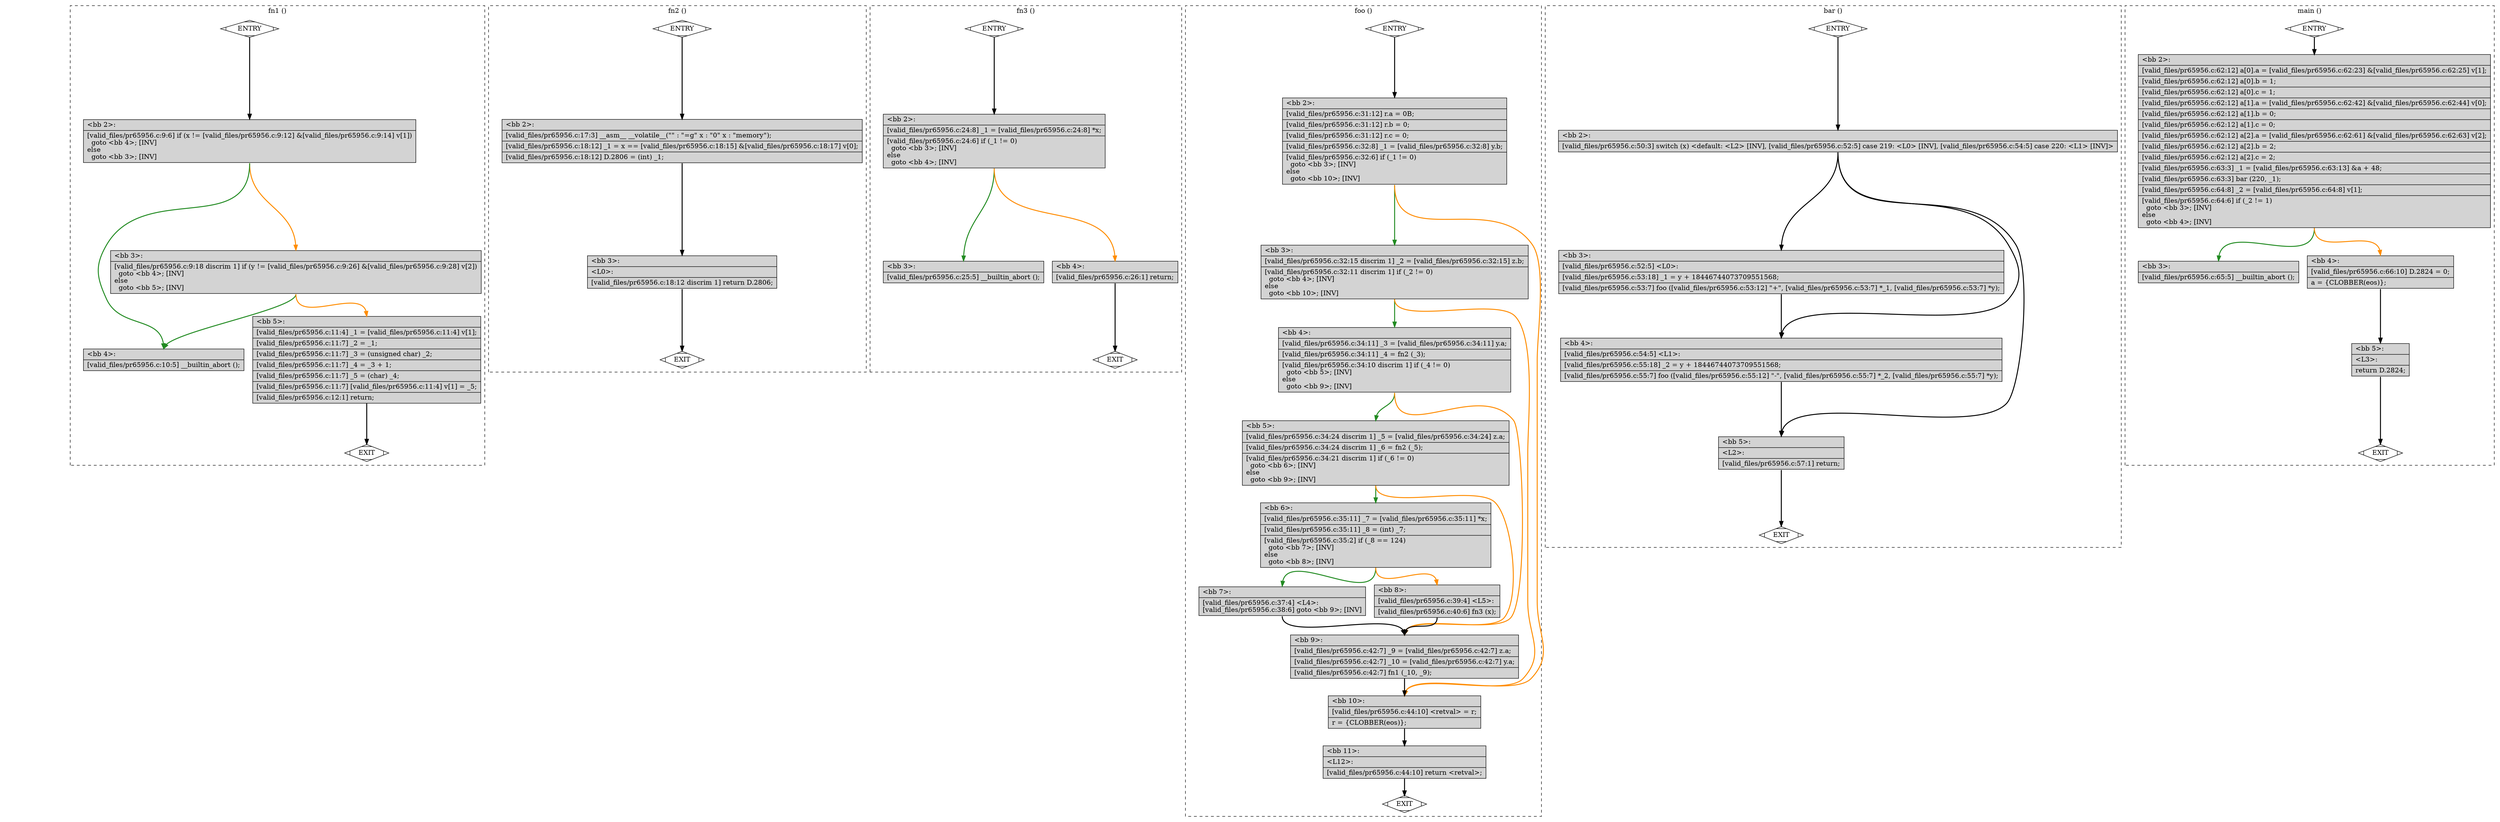 digraph "a-pr65956.c.015t.cfg" {
overlap=false;
subgraph "cluster_fn1" {
	style="dashed";
	color="black";
	label="fn1 ()";
	fn_0_basic_block_0 [shape=Mdiamond,style=filled,fillcolor=white,label="ENTRY"];

	fn_0_basic_block_1 [shape=Mdiamond,style=filled,fillcolor=white,label="EXIT"];

	fn_0_basic_block_2 [shape=record,style=filled,fillcolor=lightgrey,label="{\<bb\ 2\>:\l\
|[valid_files/pr65956.c:9:6]\ if\ (x\ !=\ [valid_files/pr65956.c:9:12]\ &[valid_files/pr65956.c:9:14]\ v[1])\l\
\ \ goto\ \<bb\ 4\>;\ [INV]\l\
else\l\
\ \ goto\ \<bb\ 3\>;\ [INV]\l\
}"];

	fn_0_basic_block_3 [shape=record,style=filled,fillcolor=lightgrey,label="{\<bb\ 3\>:\l\
|[valid_files/pr65956.c:9:18\ discrim\ 1]\ if\ (y\ !=\ [valid_files/pr65956.c:9:26]\ &[valid_files/pr65956.c:9:28]\ v[2])\l\
\ \ goto\ \<bb\ 4\>;\ [INV]\l\
else\l\
\ \ goto\ \<bb\ 5\>;\ [INV]\l\
}"];

	fn_0_basic_block_4 [shape=record,style=filled,fillcolor=lightgrey,label="{\<bb\ 4\>:\l\
|[valid_files/pr65956.c:10:5]\ __builtin_abort\ ();\l\
}"];

	fn_0_basic_block_5 [shape=record,style=filled,fillcolor=lightgrey,label="{\<bb\ 5\>:\l\
|[valid_files/pr65956.c:11:4]\ _1\ =\ [valid_files/pr65956.c:11:4]\ v[1];\l\
|[valid_files/pr65956.c:11:7]\ _2\ =\ _1;\l\
|[valid_files/pr65956.c:11:7]\ _3\ =\ (unsigned\ char)\ _2;\l\
|[valid_files/pr65956.c:11:7]\ _4\ =\ _3\ +\ 1;\l\
|[valid_files/pr65956.c:11:7]\ _5\ =\ (char)\ _4;\l\
|[valid_files/pr65956.c:11:7]\ [valid_files/pr65956.c:11:4]\ v[1]\ =\ _5;\l\
|[valid_files/pr65956.c:12:1]\ return;\l\
}"];

	fn_0_basic_block_0:s -> fn_0_basic_block_2:n [style="solid,bold",color=black,weight=100,constraint=true];
	fn_0_basic_block_2:s -> fn_0_basic_block_4:n [style="solid,bold",color=forestgreen,weight=10,constraint=true];
	fn_0_basic_block_2:s -> fn_0_basic_block_3:n [style="solid,bold",color=darkorange,weight=10,constraint=true];
	fn_0_basic_block_3:s -> fn_0_basic_block_4:n [style="solid,bold",color=forestgreen,weight=10,constraint=true];
	fn_0_basic_block_3:s -> fn_0_basic_block_5:n [style="solid,bold",color=darkorange,weight=10,constraint=true];
	fn_0_basic_block_5:s -> fn_0_basic_block_1:n [style="solid,bold",color=black,weight=10,constraint=true];
	fn_0_basic_block_0:s -> fn_0_basic_block_1:n [style="invis",constraint=true];
}
subgraph "cluster_fn2" {
	style="dashed";
	color="black";
	label="fn2 ()";
	fn_1_basic_block_0 [shape=Mdiamond,style=filled,fillcolor=white,label="ENTRY"];

	fn_1_basic_block_1 [shape=Mdiamond,style=filled,fillcolor=white,label="EXIT"];

	fn_1_basic_block_2 [shape=record,style=filled,fillcolor=lightgrey,label="{\<bb\ 2\>:\l\
|[valid_files/pr65956.c:17:3]\ __asm__\ __volatile__(\"\"\ :\ \"=g\"\ x\ :\ \"0\"\ x\ :\ \"memory\");\l\
|[valid_files/pr65956.c:18:12]\ _1\ =\ x\ ==\ [valid_files/pr65956.c:18:15]\ &[valid_files/pr65956.c:18:17]\ v[0];\l\
|[valid_files/pr65956.c:18:12]\ D.2806\ =\ (int)\ _1;\l\
}"];

	fn_1_basic_block_3 [shape=record,style=filled,fillcolor=lightgrey,label="{\<bb\ 3\>:\l\
|\<L0\>:\l\
|[valid_files/pr65956.c:18:12\ discrim\ 1]\ return\ D.2806;\l\
}"];

	fn_1_basic_block_0:s -> fn_1_basic_block_2:n [style="solid,bold",color=black,weight=100,constraint=true];
	fn_1_basic_block_2:s -> fn_1_basic_block_3:n [style="solid,bold",color=black,weight=100,constraint=true];
	fn_1_basic_block_3:s -> fn_1_basic_block_1:n [style="solid,bold",color=black,weight=10,constraint=true];
	fn_1_basic_block_0:s -> fn_1_basic_block_1:n [style="invis",constraint=true];
}
subgraph "cluster_fn3" {
	style="dashed";
	color="black";
	label="fn3 ()";
	fn_2_basic_block_0 [shape=Mdiamond,style=filled,fillcolor=white,label="ENTRY"];

	fn_2_basic_block_1 [shape=Mdiamond,style=filled,fillcolor=white,label="EXIT"];

	fn_2_basic_block_2 [shape=record,style=filled,fillcolor=lightgrey,label="{\<bb\ 2\>:\l\
|[valid_files/pr65956.c:24:8]\ _1\ =\ [valid_files/pr65956.c:24:8]\ *x;\l\
|[valid_files/pr65956.c:24:6]\ if\ (_1\ !=\ 0)\l\
\ \ goto\ \<bb\ 3\>;\ [INV]\l\
else\l\
\ \ goto\ \<bb\ 4\>;\ [INV]\l\
}"];

	fn_2_basic_block_3 [shape=record,style=filled,fillcolor=lightgrey,label="{\<bb\ 3\>:\l\
|[valid_files/pr65956.c:25:5]\ __builtin_abort\ ();\l\
}"];

	fn_2_basic_block_4 [shape=record,style=filled,fillcolor=lightgrey,label="{\<bb\ 4\>:\l\
|[valid_files/pr65956.c:26:1]\ return;\l\
}"];

	fn_2_basic_block_0:s -> fn_2_basic_block_2:n [style="solid,bold",color=black,weight=100,constraint=true];
	fn_2_basic_block_2:s -> fn_2_basic_block_3:n [style="solid,bold",color=forestgreen,weight=10,constraint=true];
	fn_2_basic_block_2:s -> fn_2_basic_block_4:n [style="solid,bold",color=darkorange,weight=10,constraint=true];
	fn_2_basic_block_4:s -> fn_2_basic_block_1:n [style="solid,bold",color=black,weight=10,constraint=true];
	fn_2_basic_block_0:s -> fn_2_basic_block_1:n [style="invis",constraint=true];
}
subgraph "cluster_foo" {
	style="dashed";
	color="black";
	label="foo ()";
	fn_3_basic_block_0 [shape=Mdiamond,style=filled,fillcolor=white,label="ENTRY"];

	fn_3_basic_block_1 [shape=Mdiamond,style=filled,fillcolor=white,label="EXIT"];

	fn_3_basic_block_2 [shape=record,style=filled,fillcolor=lightgrey,label="{\<bb\ 2\>:\l\
|[valid_files/pr65956.c:31:12]\ r.a\ =\ 0B;\l\
|[valid_files/pr65956.c:31:12]\ r.b\ =\ 0;\l\
|[valid_files/pr65956.c:31:12]\ r.c\ =\ 0;\l\
|[valid_files/pr65956.c:32:8]\ _1\ =\ [valid_files/pr65956.c:32:8]\ y.b;\l\
|[valid_files/pr65956.c:32:6]\ if\ (_1\ !=\ 0)\l\
\ \ goto\ \<bb\ 3\>;\ [INV]\l\
else\l\
\ \ goto\ \<bb\ 10\>;\ [INV]\l\
}"];

	fn_3_basic_block_3 [shape=record,style=filled,fillcolor=lightgrey,label="{\<bb\ 3\>:\l\
|[valid_files/pr65956.c:32:15\ discrim\ 1]\ _2\ =\ [valid_files/pr65956.c:32:15]\ z.b;\l\
|[valid_files/pr65956.c:32:11\ discrim\ 1]\ if\ (_2\ !=\ 0)\l\
\ \ goto\ \<bb\ 4\>;\ [INV]\l\
else\l\
\ \ goto\ \<bb\ 10\>;\ [INV]\l\
}"];

	fn_3_basic_block_4 [shape=record,style=filled,fillcolor=lightgrey,label="{\<bb\ 4\>:\l\
|[valid_files/pr65956.c:34:11]\ _3\ =\ [valid_files/pr65956.c:34:11]\ y.a;\l\
|[valid_files/pr65956.c:34:11]\ _4\ =\ fn2\ (_3);\l\
|[valid_files/pr65956.c:34:10\ discrim\ 1]\ if\ (_4\ !=\ 0)\l\
\ \ goto\ \<bb\ 5\>;\ [INV]\l\
else\l\
\ \ goto\ \<bb\ 9\>;\ [INV]\l\
}"];

	fn_3_basic_block_5 [shape=record,style=filled,fillcolor=lightgrey,label="{\<bb\ 5\>:\l\
|[valid_files/pr65956.c:34:24\ discrim\ 1]\ _5\ =\ [valid_files/pr65956.c:34:24]\ z.a;\l\
|[valid_files/pr65956.c:34:24\ discrim\ 1]\ _6\ =\ fn2\ (_5);\l\
|[valid_files/pr65956.c:34:21\ discrim\ 1]\ if\ (_6\ !=\ 0)\l\
\ \ goto\ \<bb\ 6\>;\ [INV]\l\
else\l\
\ \ goto\ \<bb\ 9\>;\ [INV]\l\
}"];

	fn_3_basic_block_6 [shape=record,style=filled,fillcolor=lightgrey,label="{\<bb\ 6\>:\l\
|[valid_files/pr65956.c:35:11]\ _7\ =\ [valid_files/pr65956.c:35:11]\ *x;\l\
|[valid_files/pr65956.c:35:11]\ _8\ =\ (int)\ _7;\l\
|[valid_files/pr65956.c:35:2]\ if\ (_8\ ==\ 124)\l\
\ \ goto\ \<bb\ 7\>;\ [INV]\l\
else\l\
\ \ goto\ \<bb\ 8\>;\ [INV]\l\
}"];

	fn_3_basic_block_7 [shape=record,style=filled,fillcolor=lightgrey,label="{\<bb\ 7\>:\l\
|[valid_files/pr65956.c:37:4]\ \<L4\>:\l\
[valid_files/pr65956.c:38:6]\ goto\ \<bb\ 9\>;\ [INV]\l\
}"];

	fn_3_basic_block_8 [shape=record,style=filled,fillcolor=lightgrey,label="{\<bb\ 8\>:\l\
|[valid_files/pr65956.c:39:4]\ \<L5\>:\l\
|[valid_files/pr65956.c:40:6]\ fn3\ (x);\l\
}"];

	fn_3_basic_block_9 [shape=record,style=filled,fillcolor=lightgrey,label="{\<bb\ 9\>:\l\
|[valid_files/pr65956.c:42:7]\ _9\ =\ [valid_files/pr65956.c:42:7]\ z.a;\l\
|[valid_files/pr65956.c:42:7]\ _10\ =\ [valid_files/pr65956.c:42:7]\ y.a;\l\
|[valid_files/pr65956.c:42:7]\ fn1\ (_10,\ _9);\l\
}"];

	fn_3_basic_block_10 [shape=record,style=filled,fillcolor=lightgrey,label="{\<bb\ 10\>:\l\
|[valid_files/pr65956.c:44:10]\ \<retval\>\ =\ r;\l\
|r\ =\ \{CLOBBER(eos)\};\l\
}"];

	fn_3_basic_block_11 [shape=record,style=filled,fillcolor=lightgrey,label="{\<bb\ 11\>:\l\
|\<L12\>:\l\
|[valid_files/pr65956.c:44:10]\ return\ \<retval\>;\l\
}"];

	fn_3_basic_block_0:s -> fn_3_basic_block_2:n [style="solid,bold",color=black,weight=100,constraint=true];
	fn_3_basic_block_2:s -> fn_3_basic_block_3:n [style="solid,bold",color=forestgreen,weight=10,constraint=true];
	fn_3_basic_block_2:s -> fn_3_basic_block_10:n [style="solid,bold",color=darkorange,weight=10,constraint=true];
	fn_3_basic_block_3:s -> fn_3_basic_block_4:n [style="solid,bold",color=forestgreen,weight=10,constraint=true];
	fn_3_basic_block_3:s -> fn_3_basic_block_10:n [style="solid,bold",color=darkorange,weight=10,constraint=true];
	fn_3_basic_block_4:s -> fn_3_basic_block_5:n [style="solid,bold",color=forestgreen,weight=10,constraint=true];
	fn_3_basic_block_4:s -> fn_3_basic_block_9:n [style="solid,bold",color=darkorange,weight=10,constraint=true];
	fn_3_basic_block_5:s -> fn_3_basic_block_6:n [style="solid,bold",color=forestgreen,weight=10,constraint=true];
	fn_3_basic_block_5:s -> fn_3_basic_block_9:n [style="solid,bold",color=darkorange,weight=10,constraint=true];
	fn_3_basic_block_6:s -> fn_3_basic_block_8:n [style="solid,bold",color=darkorange,weight=10,constraint=true];
	fn_3_basic_block_6:s -> fn_3_basic_block_7:n [style="solid,bold",color=forestgreen,weight=10,constraint=true];
	fn_3_basic_block_7:s -> fn_3_basic_block_9:n [style="solid,bold",color=black,weight=100,constraint=true];
	fn_3_basic_block_8:s -> fn_3_basic_block_9:n [style="solid,bold",color=black,weight=100,constraint=true];
	fn_3_basic_block_9:s -> fn_3_basic_block_10:n [style="solid,bold",color=black,weight=100,constraint=true];
	fn_3_basic_block_10:s -> fn_3_basic_block_11:n [style="solid,bold",color=black,weight=100,constraint=true];
	fn_3_basic_block_11:s -> fn_3_basic_block_1:n [style="solid,bold",color=black,weight=10,constraint=true];
	fn_3_basic_block_0:s -> fn_3_basic_block_1:n [style="invis",constraint=true];
}
subgraph "cluster_bar" {
	style="dashed";
	color="black";
	label="bar ()";
	fn_4_basic_block_0 [shape=Mdiamond,style=filled,fillcolor=white,label="ENTRY"];

	fn_4_basic_block_1 [shape=Mdiamond,style=filled,fillcolor=white,label="EXIT"];

	fn_4_basic_block_2 [shape=record,style=filled,fillcolor=lightgrey,label="{\<bb\ 2\>:\l\
|[valid_files/pr65956.c:50:3]\ switch\ (x)\ \<default:\ \<L2\>\ [INV],\ [valid_files/pr65956.c:52:5]\ case\ 219:\ \<L0\>\ [INV],\ [valid_files/pr65956.c:54:5]\ case\ 220:\ \<L1\>\ [INV]\>\l\
}"];

	fn_4_basic_block_3 [shape=record,style=filled,fillcolor=lightgrey,label="{\<bb\ 3\>:\l\
|[valid_files/pr65956.c:52:5]\ \<L0\>:\l\
|[valid_files/pr65956.c:53:18]\ _1\ =\ y\ +\ 18446744073709551568;\l\
|[valid_files/pr65956.c:53:7]\ foo\ ([valid_files/pr65956.c:53:12]\ \"+\",\ [valid_files/pr65956.c:53:7]\ *_1,\ [valid_files/pr65956.c:53:7]\ *y);\l\
}"];

	fn_4_basic_block_4 [shape=record,style=filled,fillcolor=lightgrey,label="{\<bb\ 4\>:\l\
|[valid_files/pr65956.c:54:5]\ \<L1\>:\l\
|[valid_files/pr65956.c:55:18]\ _2\ =\ y\ +\ 18446744073709551568;\l\
|[valid_files/pr65956.c:55:7]\ foo\ ([valid_files/pr65956.c:55:12]\ \"-\",\ [valid_files/pr65956.c:55:7]\ *_2,\ [valid_files/pr65956.c:55:7]\ *y);\l\
}"];

	fn_4_basic_block_5 [shape=record,style=filled,fillcolor=lightgrey,label="{\<bb\ 5\>:\l\
|\<L2\>:\l\
|[valid_files/pr65956.c:57:1]\ return;\l\
}"];

	fn_4_basic_block_0:s -> fn_4_basic_block_2:n [style="solid,bold",color=black,weight=100,constraint=true];
	fn_4_basic_block_2:s -> fn_4_basic_block_5:n [style="solid,bold",color=black,weight=10,constraint=true];
	fn_4_basic_block_2:s -> fn_4_basic_block_3:n [style="solid,bold",color=black,weight=10,constraint=true];
	fn_4_basic_block_2:s -> fn_4_basic_block_4:n [style="solid,bold",color=black,weight=10,constraint=true];
	fn_4_basic_block_3:s -> fn_4_basic_block_4:n [style="solid,bold",color=black,weight=100,constraint=true];
	fn_4_basic_block_4:s -> fn_4_basic_block_5:n [style="solid,bold",color=black,weight=100,constraint=true];
	fn_4_basic_block_5:s -> fn_4_basic_block_1:n [style="solid,bold",color=black,weight=10,constraint=true];
	fn_4_basic_block_0:s -> fn_4_basic_block_1:n [style="invis",constraint=true];
}
subgraph "cluster_main" {
	style="dashed";
	color="black";
	label="main ()";
	fn_5_basic_block_0 [shape=Mdiamond,style=filled,fillcolor=white,label="ENTRY"];

	fn_5_basic_block_1 [shape=Mdiamond,style=filled,fillcolor=white,label="EXIT"];

	fn_5_basic_block_2 [shape=record,style=filled,fillcolor=lightgrey,label="{\<bb\ 2\>:\l\
|[valid_files/pr65956.c:62:12]\ a[0].a\ =\ [valid_files/pr65956.c:62:23]\ &[valid_files/pr65956.c:62:25]\ v[1];\l\
|[valid_files/pr65956.c:62:12]\ a[0].b\ =\ 1;\l\
|[valid_files/pr65956.c:62:12]\ a[0].c\ =\ 1;\l\
|[valid_files/pr65956.c:62:12]\ a[1].a\ =\ [valid_files/pr65956.c:62:42]\ &[valid_files/pr65956.c:62:44]\ v[0];\l\
|[valid_files/pr65956.c:62:12]\ a[1].b\ =\ 0;\l\
|[valid_files/pr65956.c:62:12]\ a[1].c\ =\ 0;\l\
|[valid_files/pr65956.c:62:12]\ a[2].a\ =\ [valid_files/pr65956.c:62:61]\ &[valid_files/pr65956.c:62:63]\ v[2];\l\
|[valid_files/pr65956.c:62:12]\ a[2].b\ =\ 2;\l\
|[valid_files/pr65956.c:62:12]\ a[2].c\ =\ 2;\l\
|[valid_files/pr65956.c:63:3]\ _1\ =\ [valid_files/pr65956.c:63:13]\ &a\ +\ 48;\l\
|[valid_files/pr65956.c:63:3]\ bar\ (220,\ _1);\l\
|[valid_files/pr65956.c:64:8]\ _2\ =\ [valid_files/pr65956.c:64:8]\ v[1];\l\
|[valid_files/pr65956.c:64:6]\ if\ (_2\ !=\ 1)\l\
\ \ goto\ \<bb\ 3\>;\ [INV]\l\
else\l\
\ \ goto\ \<bb\ 4\>;\ [INV]\l\
}"];

	fn_5_basic_block_3 [shape=record,style=filled,fillcolor=lightgrey,label="{\<bb\ 3\>:\l\
|[valid_files/pr65956.c:65:5]\ __builtin_abort\ ();\l\
}"];

	fn_5_basic_block_4 [shape=record,style=filled,fillcolor=lightgrey,label="{\<bb\ 4\>:\l\
|[valid_files/pr65956.c:66:10]\ D.2824\ =\ 0;\l\
|a\ =\ \{CLOBBER(eos)\};\l\
}"];

	fn_5_basic_block_5 [shape=record,style=filled,fillcolor=lightgrey,label="{\<bb\ 5\>:\l\
|\<L3\>:\l\
|return\ D.2824;\l\
}"];

	fn_5_basic_block_0:s -> fn_5_basic_block_2:n [style="solid,bold",color=black,weight=100,constraint=true];
	fn_5_basic_block_2:s -> fn_5_basic_block_3:n [style="solid,bold",color=forestgreen,weight=10,constraint=true];
	fn_5_basic_block_2:s -> fn_5_basic_block_4:n [style="solid,bold",color=darkorange,weight=10,constraint=true];
	fn_5_basic_block_4:s -> fn_5_basic_block_5:n [style="solid,bold",color=black,weight=100,constraint=true];
	fn_5_basic_block_5:s -> fn_5_basic_block_1:n [style="solid,bold",color=black,weight=10,constraint=true];
	fn_5_basic_block_0:s -> fn_5_basic_block_1:n [style="invis",constraint=true];
}
}
